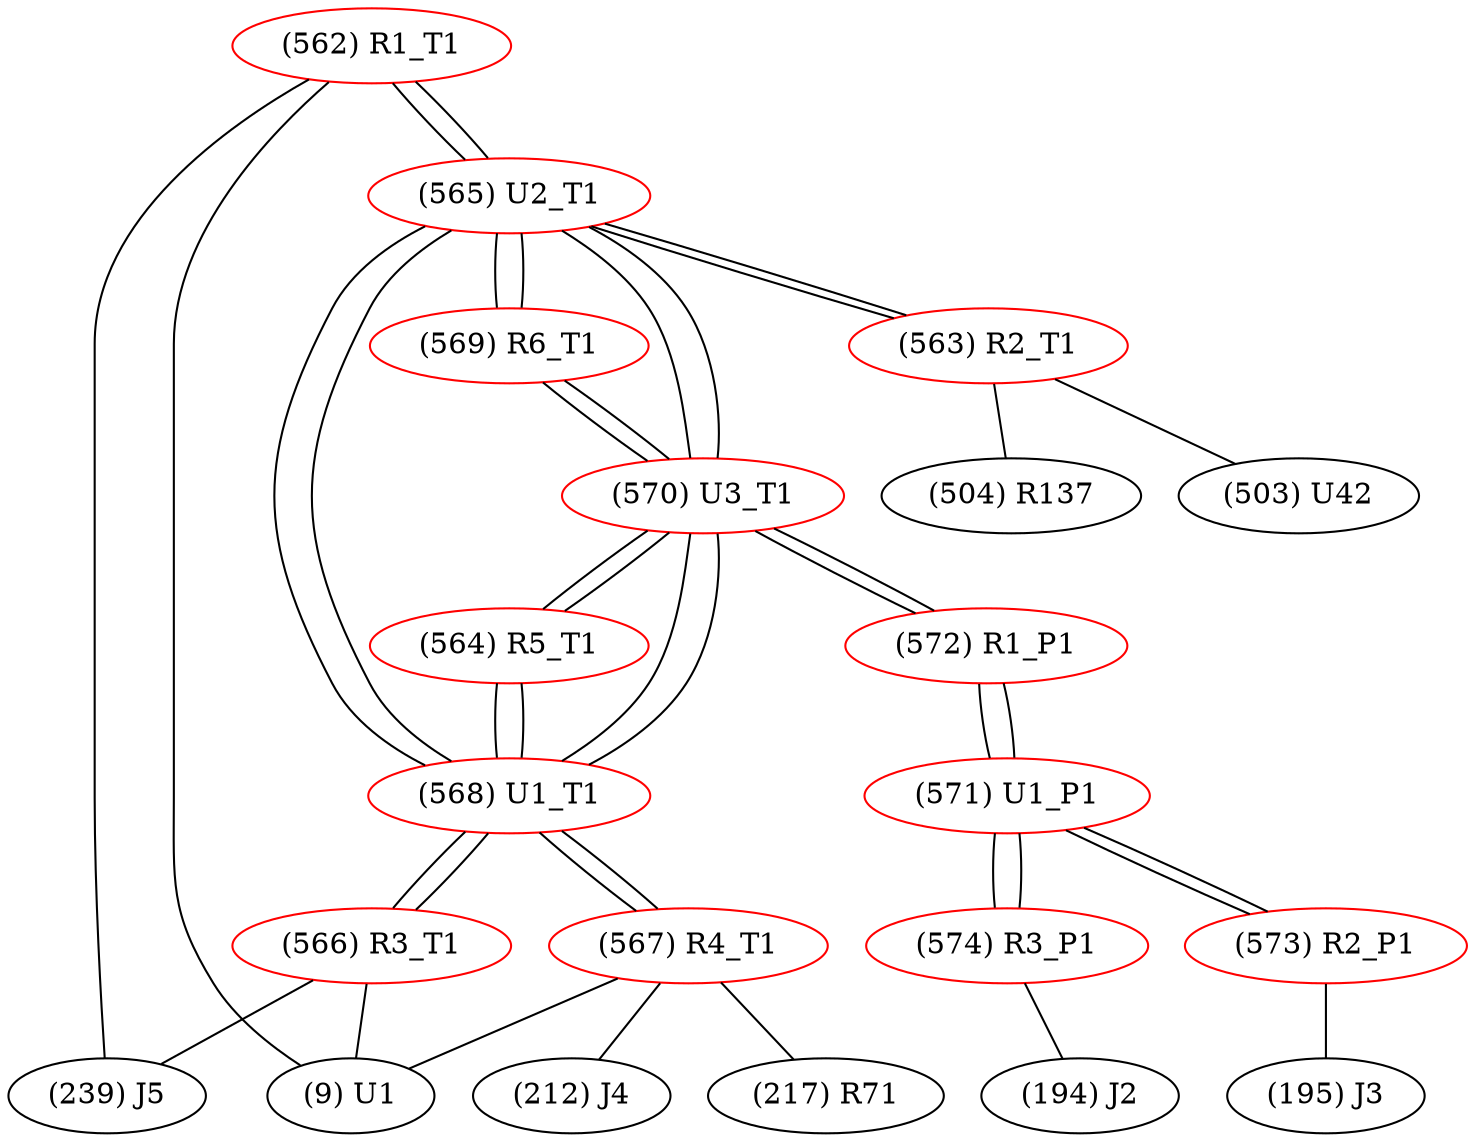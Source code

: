 graph {
	562 [label="(562) R1_T1" color=red]
	9 [label="(9) U1"]
	239 [label="(239) J5"]
	565 [label="(565) U2_T1"]
	563 [label="(563) R2_T1" color=red]
	504 [label="(504) R137"]
	503 [label="(503) U42"]
	565 [label="(565) U2_T1"]
	564 [label="(564) R5_T1" color=red]
	570 [label="(570) U3_T1"]
	568 [label="(568) U1_T1"]
	565 [label="(565) U2_T1" color=red]
	570 [label="(570) U3_T1"]
	568 [label="(568) U1_T1"]
	563 [label="(563) R2_T1"]
	562 [label="(562) R1_T1"]
	569 [label="(569) R6_T1"]
	566 [label="(566) R3_T1" color=red]
	239 [label="(239) J5"]
	9 [label="(9) U1"]
	568 [label="(568) U1_T1"]
	567 [label="(567) R4_T1" color=red]
	9 [label="(9) U1"]
	212 [label="(212) J4"]
	217 [label="(217) R71"]
	568 [label="(568) U1_T1"]
	568 [label="(568) U1_T1" color=red]
	567 [label="(567) R4_T1"]
	565 [label="(565) U2_T1"]
	570 [label="(570) U3_T1"]
	564 [label="(564) R5_T1"]
	566 [label="(566) R3_T1"]
	569 [label="(569) R6_T1" color=red]
	570 [label="(570) U3_T1"]
	565 [label="(565) U2_T1"]
	570 [label="(570) U3_T1" color=red]
	569 [label="(569) R6_T1"]
	564 [label="(564) R5_T1"]
	565 [label="(565) U2_T1"]
	568 [label="(568) U1_T1"]
	572 [label="(572) R1_P1"]
	571 [label="(571) U1_P1" color=red]
	574 [label="(574) R3_P1"]
	573 [label="(573) R2_P1"]
	572 [label="(572) R1_P1"]
	572 [label="(572) R1_P1" color=red]
	570 [label="(570) U3_T1"]
	571 [label="(571) U1_P1"]
	573 [label="(573) R2_P1" color=red]
	195 [label="(195) J3"]
	571 [label="(571) U1_P1"]
	574 [label="(574) R3_P1" color=red]
	194 [label="(194) J2"]
	571 [label="(571) U1_P1"]
	562 -- 9
	562 -- 239
	562 -- 565
	563 -- 504
	563 -- 503
	563 -- 565
	564 -- 570
	564 -- 568
	565 -- 570
	565 -- 568
	565 -- 563
	565 -- 562
	565 -- 569
	566 -- 239
	566 -- 9
	566 -- 568
	567 -- 9
	567 -- 212
	567 -- 217
	567 -- 568
	568 -- 567
	568 -- 565
	568 -- 570
	568 -- 564
	568 -- 566
	569 -- 570
	569 -- 565
	570 -- 569
	570 -- 564
	570 -- 565
	570 -- 568
	570 -- 572
	571 -- 574
	571 -- 573
	571 -- 572
	572 -- 570
	572 -- 571
	573 -- 195
	573 -- 571
	574 -- 194
	574 -- 571
}